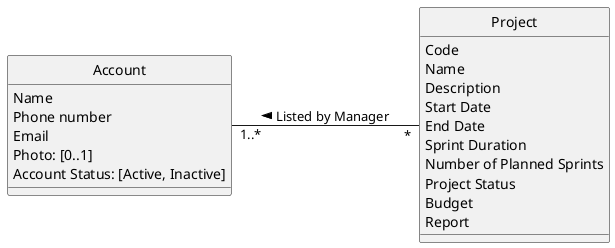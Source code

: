 @startuml
skinparam style strictuml
left to right direction
skinparam groupInheritance 3

 class "Account" {
   Name
   Phone number
   Email
   Photo: [0..1]
   'the [0..1] in Photo indicates an optional value, see Craig 2004, p.121
   Account Status: [Active, Inactive]
 }

 class Project {
Code
Name
Description
Start Date
End Date
Sprint Duration
Number of Planned Sprints
Project Status
Budget
Report
 }

"Account" "1..*" -- "*" Project: Listed by Manager <
@enduml